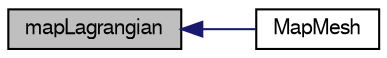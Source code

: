 digraph "mapLagrangian"
{
  bgcolor="transparent";
  edge [fontname="FreeSans",fontsize="10",labelfontname="FreeSans",labelfontsize="10"];
  node [fontname="FreeSans",fontsize="10",shape=record];
  rankdir="LR";
  Node135400 [label="mapLagrangian",height=0.2,width=0.4,color="black", fillcolor="grey75", style="filled", fontcolor="black"];
  Node135400 -> Node135401 [dir="back",color="midnightblue",fontsize="10",style="solid",fontname="FreeSans"];
  Node135401 [label="MapMesh",height=0.2,width=0.4,color="black",URL="$a21124.html#aa25cc8381bdba2d325007f746064488c"];
}
